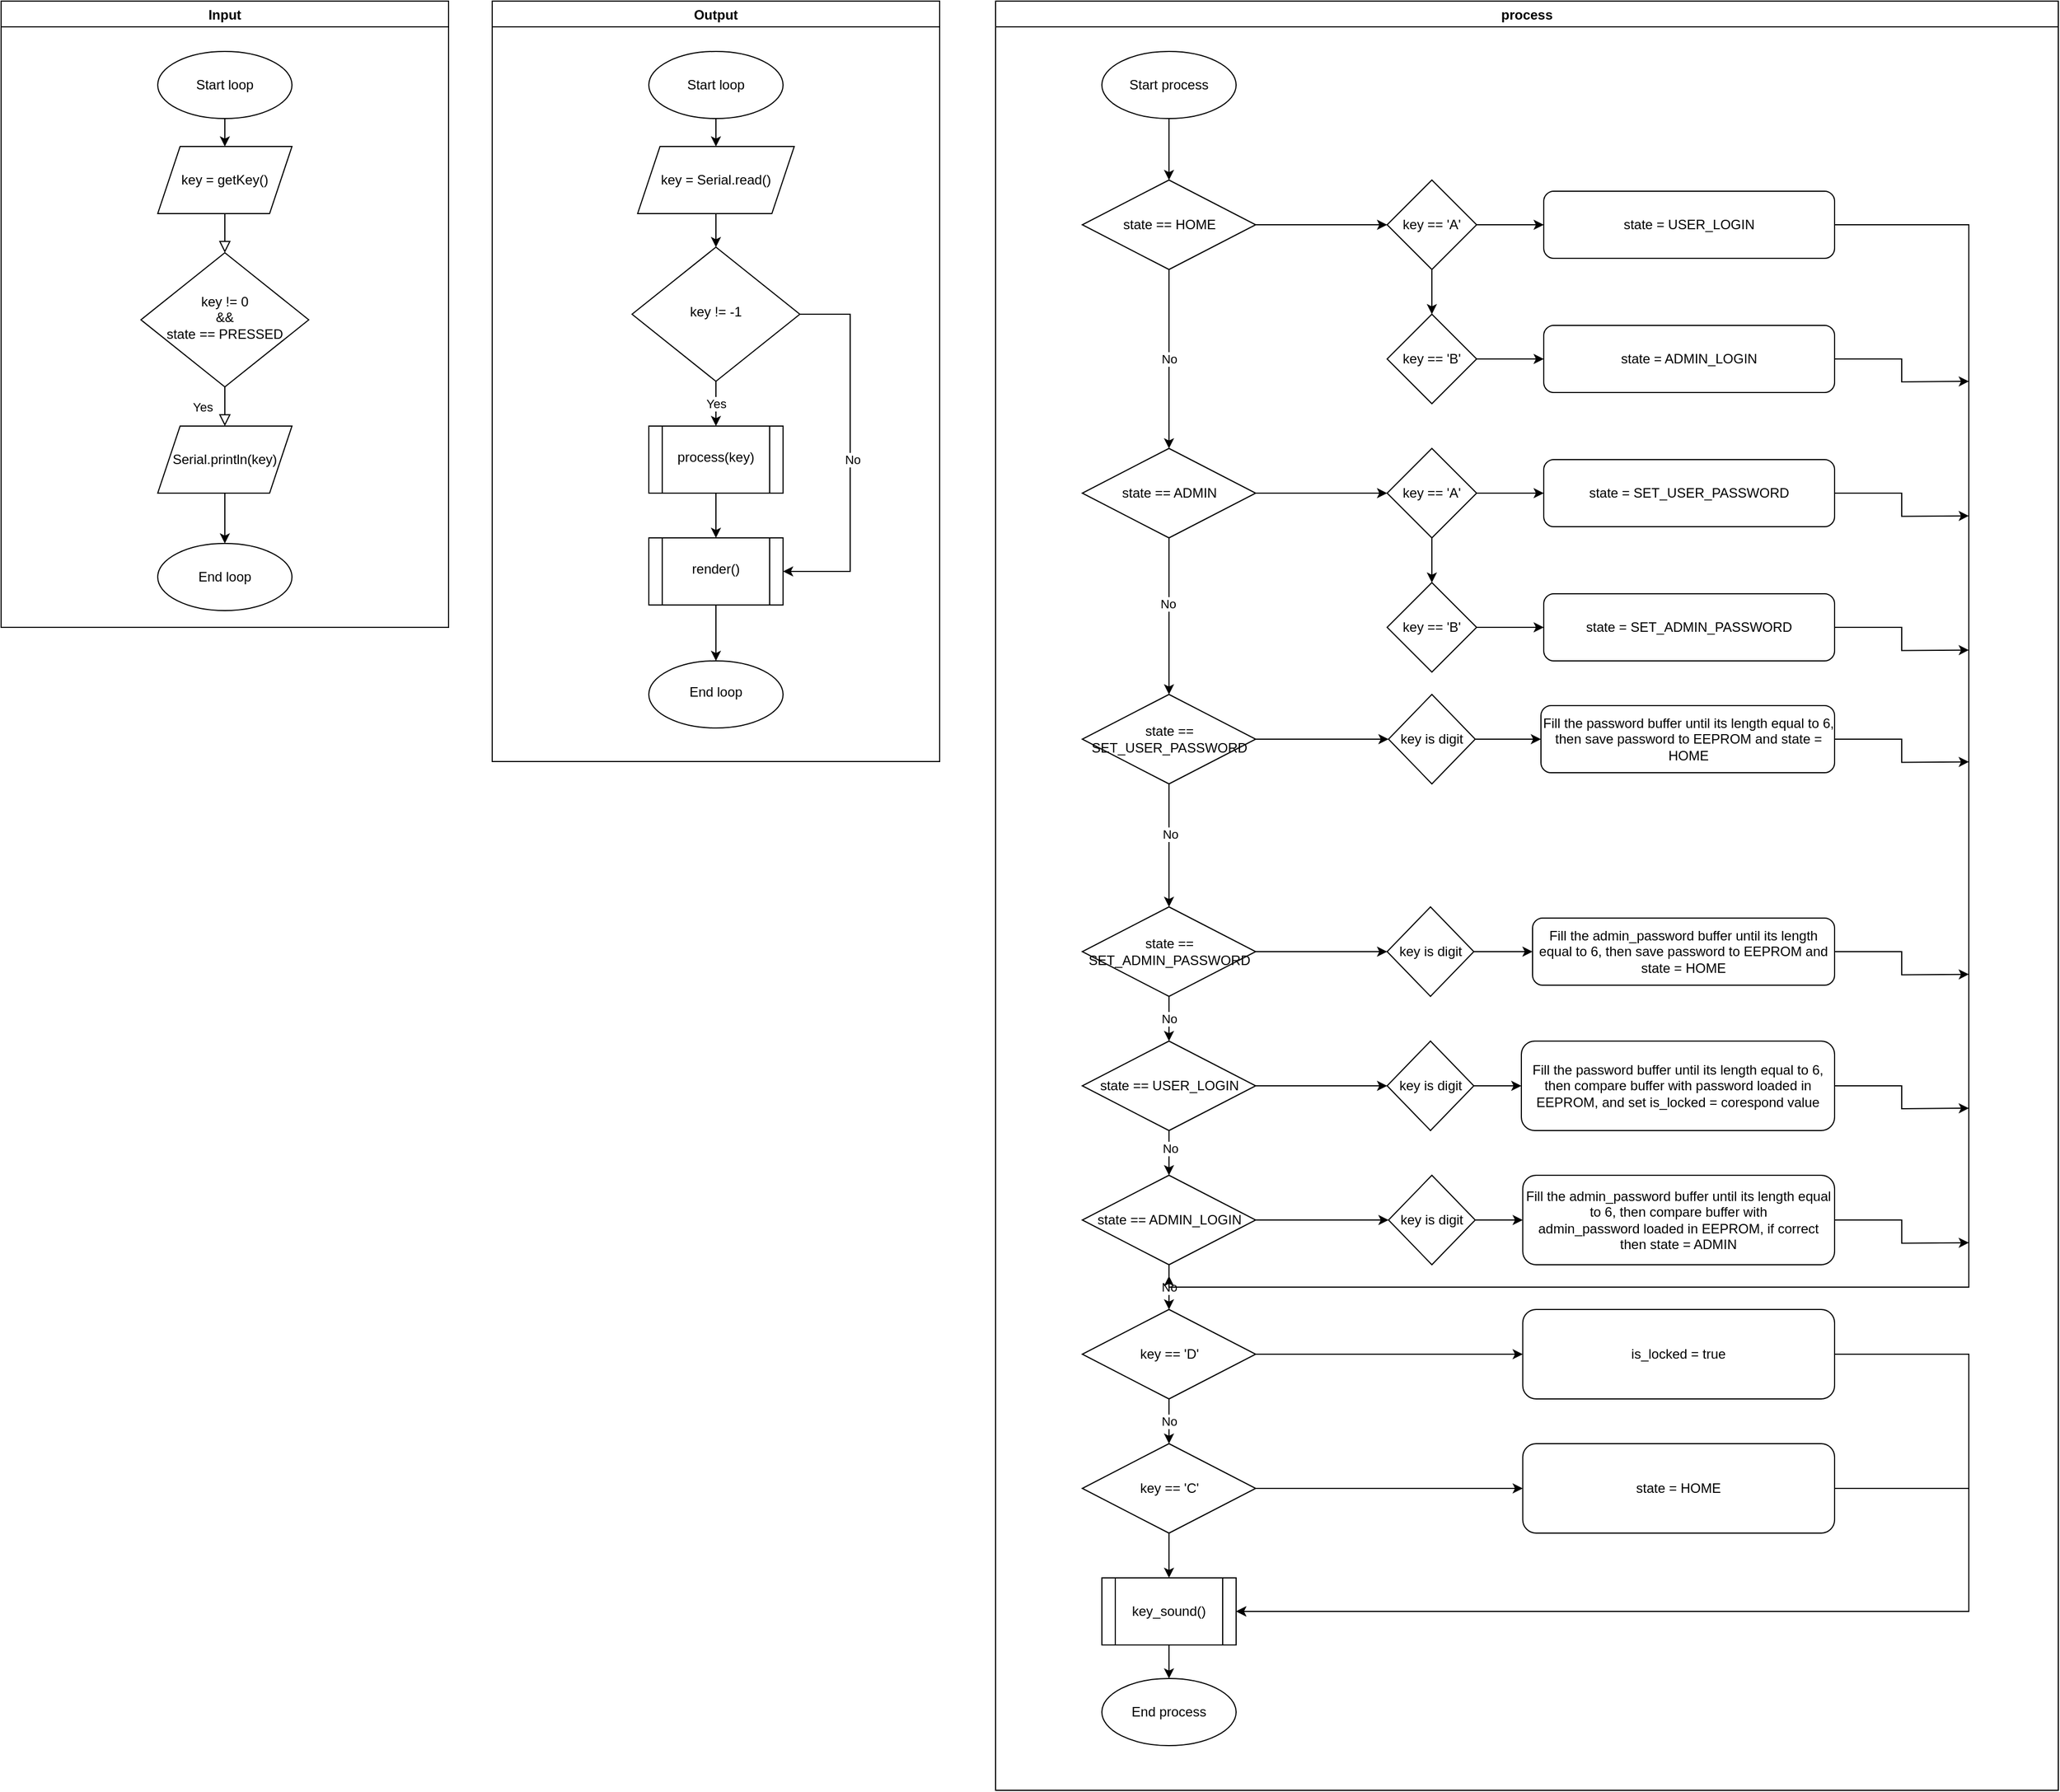 <mxfile version="20.1.1" type="device"><diagram id="C5RBs43oDa-KdzZeNtuy" name="Page-1"><mxGraphModel dx="2370" dy="1257" grid="1" gridSize="10" guides="1" tooltips="1" connect="1" arrows="1" fold="1" page="1" pageScale="1" pageWidth="827" pageHeight="1169" math="0" shadow="0"><root><mxCell id="WIyWlLk6GJQsqaUBKTNV-0"/><mxCell id="WIyWlLk6GJQsqaUBKTNV-1" parent="WIyWlLk6GJQsqaUBKTNV-0"/><mxCell id="LrnB_yoFQKCO_u9nAum5-11" value="Input" style="swimlane;" vertex="1" parent="WIyWlLk6GJQsqaUBKTNV-1"><mxGeometry x="41" y="40" width="400" height="560" as="geometry"><mxRectangle x="40" y="40" width="70" height="30" as="alternateBounds"/></mxGeometry></mxCell><mxCell id="WIyWlLk6GJQsqaUBKTNV-4" value="Yes" style="rounded=0;html=1;jettySize=auto;orthogonalLoop=1;fontSize=11;endArrow=block;endFill=0;endSize=8;strokeWidth=1;shadow=0;labelBackgroundColor=none;edgeStyle=orthogonalEdgeStyle;" parent="LrnB_yoFQKCO_u9nAum5-11" source="WIyWlLk6GJQsqaUBKTNV-6" target="LrnB_yoFQKCO_u9nAum5-34" edge="1"><mxGeometry y="20" relative="1" as="geometry"><mxPoint as="offset"/><mxPoint x="200" y="385" as="targetPoint"/><Array as="points"/></mxGeometry></mxCell><mxCell id="WIyWlLk6GJQsqaUBKTNV-6" value="key != 0 &lt;br&gt;&amp;amp;&amp;amp;&lt;br&gt;state == PRESSED" style="rhombus;whiteSpace=wrap;html=1;shadow=0;fontFamily=Helvetica;fontSize=12;align=center;strokeWidth=1;spacing=6;spacingTop=-4;" parent="LrnB_yoFQKCO_u9nAum5-11" vertex="1"><mxGeometry x="125" y="225" width="150" height="120" as="geometry"/></mxCell><mxCell id="WIyWlLk6GJQsqaUBKTNV-2" value="" style="rounded=0;html=1;jettySize=auto;orthogonalLoop=1;fontSize=11;endArrow=block;endFill=0;endSize=8;strokeWidth=1;shadow=0;labelBackgroundColor=none;edgeStyle=orthogonalEdgeStyle;exitX=0.5;exitY=1;exitDx=0;exitDy=0;" parent="LrnB_yoFQKCO_u9nAum5-11" source="LrnB_yoFQKCO_u9nAum5-33" target="WIyWlLk6GJQsqaUBKTNV-6" edge="1"><mxGeometry relative="1" as="geometry"><mxPoint x="200" y="185" as="sourcePoint"/></mxGeometry></mxCell><mxCell id="LrnB_yoFQKCO_u9nAum5-4" value="End loop" style="ellipse;whiteSpace=wrap;html=1;rounded=1;" vertex="1" parent="LrnB_yoFQKCO_u9nAum5-11"><mxGeometry x="140" y="485" width="120" height="60" as="geometry"/></mxCell><mxCell id="LrnB_yoFQKCO_u9nAum5-5" value="" style="edgeStyle=orthogonalEdgeStyle;rounded=0;orthogonalLoop=1;jettySize=auto;html=1;exitX=0.5;exitY=1;exitDx=0;exitDy=0;" edge="1" parent="LrnB_yoFQKCO_u9nAum5-11" source="LrnB_yoFQKCO_u9nAum5-34" target="LrnB_yoFQKCO_u9nAum5-4"><mxGeometry relative="1" as="geometry"><mxPoint x="200" y="445" as="sourcePoint"/></mxGeometry></mxCell><mxCell id="LrnB_yoFQKCO_u9nAum5-9" style="edgeStyle=orthogonalEdgeStyle;rounded=0;orthogonalLoop=1;jettySize=auto;html=1;exitX=0.5;exitY=1;exitDx=0;exitDy=0;entryX=0.5;entryY=0;entryDx=0;entryDy=0;" edge="1" parent="LrnB_yoFQKCO_u9nAum5-11" source="LrnB_yoFQKCO_u9nAum5-6" target="LrnB_yoFQKCO_u9nAum5-33"><mxGeometry relative="1" as="geometry"><mxPoint x="200" y="145" as="targetPoint"/></mxGeometry></mxCell><mxCell id="LrnB_yoFQKCO_u9nAum5-6" value="Start loop" style="ellipse;whiteSpace=wrap;html=1;rounded=1;glass=0;strokeWidth=1;shadow=0;" vertex="1" parent="LrnB_yoFQKCO_u9nAum5-11"><mxGeometry x="140" y="45" width="120" height="60" as="geometry"/></mxCell><mxCell id="LrnB_yoFQKCO_u9nAum5-33" value="key = getKey()" style="shape=parallelogram;perimeter=parallelogramPerimeter;whiteSpace=wrap;html=1;fixedSize=1;" vertex="1" parent="LrnB_yoFQKCO_u9nAum5-11"><mxGeometry x="140" y="130" width="120" height="60" as="geometry"/></mxCell><mxCell id="LrnB_yoFQKCO_u9nAum5-34" value="Serial.println(key)" style="shape=parallelogram;perimeter=parallelogramPerimeter;whiteSpace=wrap;html=1;fixedSize=1;" vertex="1" parent="LrnB_yoFQKCO_u9nAum5-11"><mxGeometry x="140" y="380" width="120" height="60" as="geometry"/></mxCell><mxCell id="LrnB_yoFQKCO_u9nAum5-13" value="Output" style="swimlane;" vertex="1" parent="WIyWlLk6GJQsqaUBKTNV-1"><mxGeometry x="480" y="40" width="400" height="680" as="geometry"/></mxCell><mxCell id="LrnB_yoFQKCO_u9nAum5-40" value="" style="edgeStyle=orthogonalEdgeStyle;rounded=0;orthogonalLoop=1;jettySize=auto;html=1;" edge="1" parent="LrnB_yoFQKCO_u9nAum5-13" source="LrnB_yoFQKCO_u9nAum5-14" target="LrnB_yoFQKCO_u9nAum5-39"><mxGeometry relative="1" as="geometry"/></mxCell><mxCell id="LrnB_yoFQKCO_u9nAum5-14" value="Start loop" style="ellipse;whiteSpace=wrap;html=1;rounded=1;glass=0;strokeWidth=1;shadow=0;" vertex="1" parent="LrnB_yoFQKCO_u9nAum5-13"><mxGeometry x="140" y="45" width="120" height="60" as="geometry"/></mxCell><mxCell id="LrnB_yoFQKCO_u9nAum5-22" value="Yes" style="edgeStyle=orthogonalEdgeStyle;rounded=0;orthogonalLoop=1;jettySize=auto;html=1;" edge="1" parent="LrnB_yoFQKCO_u9nAum5-13" source="LrnB_yoFQKCO_u9nAum5-19" target="LrnB_yoFQKCO_u9nAum5-21"><mxGeometry relative="1" as="geometry"/></mxCell><mxCell id="LrnB_yoFQKCO_u9nAum5-27" style="edgeStyle=orthogonalEdgeStyle;rounded=0;orthogonalLoop=1;jettySize=auto;html=1;exitX=1;exitY=0.5;exitDx=0;exitDy=0;entryX=1;entryY=0.5;entryDx=0;entryDy=0;" edge="1" parent="LrnB_yoFQKCO_u9nAum5-13" source="LrnB_yoFQKCO_u9nAum5-19" target="LrnB_yoFQKCO_u9nAum5-23"><mxGeometry relative="1" as="geometry"><Array as="points"><mxPoint x="320" y="280"/><mxPoint x="320" y="510"/></Array></mxGeometry></mxCell><mxCell id="LrnB_yoFQKCO_u9nAum5-28" value="No" style="edgeLabel;html=1;align=center;verticalAlign=middle;resizable=0;points=[];" vertex="1" connectable="0" parent="LrnB_yoFQKCO_u9nAum5-27"><mxGeometry x="-0.122" y="2" relative="1" as="geometry"><mxPoint y="28" as="offset"/></mxGeometry></mxCell><mxCell id="LrnB_yoFQKCO_u9nAum5-19" value="key != -1" style="rhombus;whiteSpace=wrap;html=1;shadow=0;fontFamily=Helvetica;fontSize=12;align=center;strokeWidth=1;spacing=6;spacingTop=-4;" vertex="1" parent="LrnB_yoFQKCO_u9nAum5-13"><mxGeometry x="125" y="220" width="150" height="120" as="geometry"/></mxCell><mxCell id="LrnB_yoFQKCO_u9nAum5-24" value="" style="edgeStyle=orthogonalEdgeStyle;rounded=0;orthogonalLoop=1;jettySize=auto;html=1;" edge="1" parent="LrnB_yoFQKCO_u9nAum5-13" source="LrnB_yoFQKCO_u9nAum5-21" target="LrnB_yoFQKCO_u9nAum5-23"><mxGeometry relative="1" as="geometry"/></mxCell><mxCell id="LrnB_yoFQKCO_u9nAum5-21" value="process(key)" style="shape=process;whiteSpace=wrap;html=1;backgroundOutline=1;shadow=0;strokeWidth=1;spacing=6;spacingTop=-4;" vertex="1" parent="LrnB_yoFQKCO_u9nAum5-13"><mxGeometry x="140" y="380" width="120" height="60" as="geometry"/></mxCell><mxCell id="LrnB_yoFQKCO_u9nAum5-23" value="render()" style="shape=process;whiteSpace=wrap;html=1;backgroundOutline=1;shadow=0;strokeWidth=1;spacing=6;spacingTop=-4;" vertex="1" parent="LrnB_yoFQKCO_u9nAum5-13"><mxGeometry x="140" y="480" width="120" height="60" as="geometry"/></mxCell><mxCell id="LrnB_yoFQKCO_u9nAum5-25" value="End loop" style="ellipse;whiteSpace=wrap;html=1;shadow=0;strokeWidth=1;spacing=6;spacingTop=-4;" vertex="1" parent="LrnB_yoFQKCO_u9nAum5-13"><mxGeometry x="140" y="590" width="120" height="60" as="geometry"/></mxCell><mxCell id="LrnB_yoFQKCO_u9nAum5-26" value="" style="edgeStyle=orthogonalEdgeStyle;rounded=0;orthogonalLoop=1;jettySize=auto;html=1;" edge="1" parent="LrnB_yoFQKCO_u9nAum5-13" source="LrnB_yoFQKCO_u9nAum5-23" target="LrnB_yoFQKCO_u9nAum5-25"><mxGeometry relative="1" as="geometry"/></mxCell><mxCell id="LrnB_yoFQKCO_u9nAum5-41" value="" style="edgeStyle=orthogonalEdgeStyle;rounded=0;orthogonalLoop=1;jettySize=auto;html=1;" edge="1" parent="LrnB_yoFQKCO_u9nAum5-13" source="LrnB_yoFQKCO_u9nAum5-39" target="LrnB_yoFQKCO_u9nAum5-19"><mxGeometry relative="1" as="geometry"/></mxCell><mxCell id="LrnB_yoFQKCO_u9nAum5-39" value="key = Serial.read()" style="shape=parallelogram;perimeter=parallelogramPerimeter;whiteSpace=wrap;html=1;fixedSize=1;" vertex="1" parent="LrnB_yoFQKCO_u9nAum5-13"><mxGeometry x="130" y="130" width="140" height="60" as="geometry"/></mxCell><mxCell id="LrnB_yoFQKCO_u9nAum5-29" value="process" style="swimlane;" vertex="1" parent="WIyWlLk6GJQsqaUBKTNV-1"><mxGeometry x="930" y="40" width="950" height="1600" as="geometry"/></mxCell><mxCell id="LrnB_yoFQKCO_u9nAum5-43" value="" style="edgeStyle=orthogonalEdgeStyle;rounded=0;orthogonalLoop=1;jettySize=auto;html=1;" edge="1" parent="LrnB_yoFQKCO_u9nAum5-29" source="LrnB_yoFQKCO_u9nAum5-30" target="LrnB_yoFQKCO_u9nAum5-42"><mxGeometry relative="1" as="geometry"/></mxCell><mxCell id="LrnB_yoFQKCO_u9nAum5-30" value="Start process" style="ellipse;whiteSpace=wrap;html=1;rounded=1;glass=0;strokeWidth=1;shadow=0;" vertex="1" parent="LrnB_yoFQKCO_u9nAum5-29"><mxGeometry x="95" y="45" width="120" height="60" as="geometry"/></mxCell><mxCell id="LrnB_yoFQKCO_u9nAum5-51" value="No" style="edgeStyle=orthogonalEdgeStyle;rounded=0;orthogonalLoop=1;jettySize=auto;html=1;" edge="1" parent="LrnB_yoFQKCO_u9nAum5-29" source="LrnB_yoFQKCO_u9nAum5-42" target="LrnB_yoFQKCO_u9nAum5-46"><mxGeometry relative="1" as="geometry"/></mxCell><mxCell id="LrnB_yoFQKCO_u9nAum5-69" value="" style="edgeStyle=orthogonalEdgeStyle;rounded=0;orthogonalLoop=1;jettySize=auto;html=1;" edge="1" parent="LrnB_yoFQKCO_u9nAum5-29" source="LrnB_yoFQKCO_u9nAum5-42" target="LrnB_yoFQKCO_u9nAum5-68"><mxGeometry relative="1" as="geometry"/></mxCell><mxCell id="LrnB_yoFQKCO_u9nAum5-42" value="state == HOME" style="rhombus;whiteSpace=wrap;html=1;" vertex="1" parent="LrnB_yoFQKCO_u9nAum5-29"><mxGeometry x="77.5" y="160" width="155" height="80" as="geometry"/></mxCell><mxCell id="LrnB_yoFQKCO_u9nAum5-52" value="" style="edgeStyle=orthogonalEdgeStyle;rounded=0;orthogonalLoop=1;jettySize=auto;html=1;" edge="1" parent="LrnB_yoFQKCO_u9nAum5-29" source="LrnB_yoFQKCO_u9nAum5-46" target="LrnB_yoFQKCO_u9nAum5-47"><mxGeometry relative="1" as="geometry"/></mxCell><mxCell id="LrnB_yoFQKCO_u9nAum5-56" value="No" style="edgeLabel;html=1;align=center;verticalAlign=middle;resizable=0;points=[];" vertex="1" connectable="0" parent="LrnB_yoFQKCO_u9nAum5-52"><mxGeometry x="-0.167" y="-1" relative="1" as="geometry"><mxPoint as="offset"/></mxGeometry></mxCell><mxCell id="LrnB_yoFQKCO_u9nAum5-154" value="" style="edgeStyle=orthogonalEdgeStyle;rounded=0;orthogonalLoop=1;jettySize=auto;html=1;" edge="1" parent="LrnB_yoFQKCO_u9nAum5-29" source="LrnB_yoFQKCO_u9nAum5-46" target="LrnB_yoFQKCO_u9nAum5-149"><mxGeometry relative="1" as="geometry"/></mxCell><mxCell id="LrnB_yoFQKCO_u9nAum5-46" value="state == ADMIN" style="rhombus;whiteSpace=wrap;html=1;" vertex="1" parent="LrnB_yoFQKCO_u9nAum5-29"><mxGeometry x="77.5" y="400" width="155" height="80" as="geometry"/></mxCell><mxCell id="LrnB_yoFQKCO_u9nAum5-53" value="" style="edgeStyle=orthogonalEdgeStyle;rounded=0;orthogonalLoop=1;jettySize=auto;html=1;exitX=0.5;exitY=1;exitDx=0;exitDy=0;" edge="1" parent="LrnB_yoFQKCO_u9nAum5-29" source="LrnB_yoFQKCO_u9nAum5-47" target="LrnB_yoFQKCO_u9nAum5-48"><mxGeometry relative="1" as="geometry"><mxPoint x="155" y="790" as="sourcePoint"/></mxGeometry></mxCell><mxCell id="LrnB_yoFQKCO_u9nAum5-57" value="No" style="edgeLabel;html=1;align=center;verticalAlign=middle;resizable=0;points=[];" vertex="1" connectable="0" parent="LrnB_yoFQKCO_u9nAum5-53"><mxGeometry x="-0.183" y="1" relative="1" as="geometry"><mxPoint as="offset"/></mxGeometry></mxCell><mxCell id="LrnB_yoFQKCO_u9nAum5-200" value="" style="edgeStyle=orthogonalEdgeStyle;rounded=0;orthogonalLoop=1;jettySize=auto;html=1;" edge="1" parent="LrnB_yoFQKCO_u9nAum5-29" source="LrnB_yoFQKCO_u9nAum5-47" target="LrnB_yoFQKCO_u9nAum5-199"><mxGeometry relative="1" as="geometry"/></mxCell><mxCell id="LrnB_yoFQKCO_u9nAum5-47" value="state == SET_USER_PASSWORD" style="rhombus;whiteSpace=wrap;html=1;" vertex="1" parent="LrnB_yoFQKCO_u9nAum5-29"><mxGeometry x="77.5" y="620" width="155" height="80" as="geometry"/></mxCell><mxCell id="LrnB_yoFQKCO_u9nAum5-54" value="No" style="edgeStyle=orthogonalEdgeStyle;rounded=0;orthogonalLoop=1;jettySize=auto;html=1;" edge="1" parent="LrnB_yoFQKCO_u9nAum5-29" source="LrnB_yoFQKCO_u9nAum5-48" target="LrnB_yoFQKCO_u9nAum5-49"><mxGeometry relative="1" as="geometry"/></mxCell><mxCell id="LrnB_yoFQKCO_u9nAum5-252" value="" style="edgeStyle=orthogonalEdgeStyle;rounded=0;orthogonalLoop=1;jettySize=auto;html=1;" edge="1" parent="LrnB_yoFQKCO_u9nAum5-29" source="LrnB_yoFQKCO_u9nAum5-48" target="LrnB_yoFQKCO_u9nAum5-250"><mxGeometry relative="1" as="geometry"/></mxCell><mxCell id="LrnB_yoFQKCO_u9nAum5-48" value="state == SET_ADMIN_PASSWORD" style="rhombus;whiteSpace=wrap;html=1;" vertex="1" parent="LrnB_yoFQKCO_u9nAum5-29"><mxGeometry x="77.5" y="810" width="155" height="80" as="geometry"/></mxCell><mxCell id="LrnB_yoFQKCO_u9nAum5-55" value="" style="edgeStyle=orthogonalEdgeStyle;rounded=0;orthogonalLoop=1;jettySize=auto;html=1;" edge="1" parent="LrnB_yoFQKCO_u9nAum5-29" source="LrnB_yoFQKCO_u9nAum5-49" target="LrnB_yoFQKCO_u9nAum5-50"><mxGeometry relative="1" as="geometry"/></mxCell><mxCell id="LrnB_yoFQKCO_u9nAum5-58" value="No" style="edgeLabel;html=1;align=center;verticalAlign=middle;resizable=0;points=[];" vertex="1" connectable="0" parent="LrnB_yoFQKCO_u9nAum5-55"><mxGeometry x="-0.2" y="1" relative="1" as="geometry"><mxPoint as="offset"/></mxGeometry></mxCell><mxCell id="LrnB_yoFQKCO_u9nAum5-257" value="" style="edgeStyle=orthogonalEdgeStyle;rounded=0;orthogonalLoop=1;jettySize=auto;html=1;" edge="1" parent="LrnB_yoFQKCO_u9nAum5-29" source="LrnB_yoFQKCO_u9nAum5-49" target="LrnB_yoFQKCO_u9nAum5-256"><mxGeometry relative="1" as="geometry"/></mxCell><mxCell id="LrnB_yoFQKCO_u9nAum5-49" value="state == USER_LOGIN" style="rhombus;whiteSpace=wrap;html=1;" vertex="1" parent="LrnB_yoFQKCO_u9nAum5-29"><mxGeometry x="77.5" y="930" width="155" height="80" as="geometry"/></mxCell><mxCell id="LrnB_yoFQKCO_u9nAum5-60" value="No" style="edgeStyle=orthogonalEdgeStyle;rounded=0;orthogonalLoop=1;jettySize=auto;html=1;" edge="1" parent="LrnB_yoFQKCO_u9nAum5-29" source="LrnB_yoFQKCO_u9nAum5-50" target="LrnB_yoFQKCO_u9nAum5-59"><mxGeometry relative="1" as="geometry"/></mxCell><mxCell id="LrnB_yoFQKCO_u9nAum5-263" value="" style="edgeStyle=orthogonalEdgeStyle;rounded=0;orthogonalLoop=1;jettySize=auto;html=1;" edge="1" parent="LrnB_yoFQKCO_u9nAum5-29" source="LrnB_yoFQKCO_u9nAum5-50" target="LrnB_yoFQKCO_u9nAum5-261"><mxGeometry relative="1" as="geometry"/></mxCell><mxCell id="LrnB_yoFQKCO_u9nAum5-50" value="state == ADMIN_LOGIN" style="rhombus;whiteSpace=wrap;html=1;" vertex="1" parent="LrnB_yoFQKCO_u9nAum5-29"><mxGeometry x="77.5" y="1050" width="155" height="80" as="geometry"/></mxCell><mxCell id="LrnB_yoFQKCO_u9nAum5-62" value="No" style="edgeStyle=orthogonalEdgeStyle;rounded=0;orthogonalLoop=1;jettySize=auto;html=1;" edge="1" parent="LrnB_yoFQKCO_u9nAum5-29" source="LrnB_yoFQKCO_u9nAum5-59" target="LrnB_yoFQKCO_u9nAum5-61"><mxGeometry relative="1" as="geometry"/></mxCell><mxCell id="LrnB_yoFQKCO_u9nAum5-59" value="key == 'D'" style="rhombus;whiteSpace=wrap;html=1;" vertex="1" parent="LrnB_yoFQKCO_u9nAum5-29"><mxGeometry x="77.5" y="1170" width="155" height="80" as="geometry"/></mxCell><mxCell id="LrnB_yoFQKCO_u9nAum5-65" value="" style="edgeStyle=orthogonalEdgeStyle;rounded=0;orthogonalLoop=1;jettySize=auto;html=1;" edge="1" parent="LrnB_yoFQKCO_u9nAum5-29" source="LrnB_yoFQKCO_u9nAum5-61" target="LrnB_yoFQKCO_u9nAum5-64"><mxGeometry relative="1" as="geometry"/></mxCell><mxCell id="LrnB_yoFQKCO_u9nAum5-61" value="key == 'C'" style="rhombus;whiteSpace=wrap;html=1;" vertex="1" parent="LrnB_yoFQKCO_u9nAum5-29"><mxGeometry x="77.5" y="1290" width="155" height="80" as="geometry"/></mxCell><mxCell id="LrnB_yoFQKCO_u9nAum5-67" value="" style="edgeStyle=orthogonalEdgeStyle;rounded=0;orthogonalLoop=1;jettySize=auto;html=1;" edge="1" parent="LrnB_yoFQKCO_u9nAum5-29" source="LrnB_yoFQKCO_u9nAum5-64" target="LrnB_yoFQKCO_u9nAum5-66"><mxGeometry relative="1" as="geometry"/></mxCell><mxCell id="LrnB_yoFQKCO_u9nAum5-64" value="key_sound()" style="shape=process;whiteSpace=wrap;html=1;backgroundOutline=1;" vertex="1" parent="LrnB_yoFQKCO_u9nAum5-29"><mxGeometry x="95" y="1410" width="120" height="60" as="geometry"/></mxCell><mxCell id="LrnB_yoFQKCO_u9nAum5-66" value="End process" style="ellipse;whiteSpace=wrap;html=1;" vertex="1" parent="LrnB_yoFQKCO_u9nAum5-29"><mxGeometry x="95" y="1500" width="120" height="60" as="geometry"/></mxCell><mxCell id="LrnB_yoFQKCO_u9nAum5-71" value="" style="edgeStyle=orthogonalEdgeStyle;rounded=0;orthogonalLoop=1;jettySize=auto;html=1;" edge="1" parent="LrnB_yoFQKCO_u9nAum5-29" source="LrnB_yoFQKCO_u9nAum5-68" target="LrnB_yoFQKCO_u9nAum5-70"><mxGeometry relative="1" as="geometry"/></mxCell><mxCell id="LrnB_yoFQKCO_u9nAum5-73" value="" style="edgeStyle=orthogonalEdgeStyle;rounded=0;orthogonalLoop=1;jettySize=auto;html=1;" edge="1" parent="LrnB_yoFQKCO_u9nAum5-29" source="LrnB_yoFQKCO_u9nAum5-68" target="LrnB_yoFQKCO_u9nAum5-72"><mxGeometry relative="1" as="geometry"/></mxCell><mxCell id="LrnB_yoFQKCO_u9nAum5-68" value="key == 'A'" style="rhombus;whiteSpace=wrap;html=1;" vertex="1" parent="LrnB_yoFQKCO_u9nAum5-29"><mxGeometry x="350" y="160" width="80" height="80" as="geometry"/></mxCell><mxCell id="LrnB_yoFQKCO_u9nAum5-77" style="edgeStyle=orthogonalEdgeStyle;rounded=0;orthogonalLoop=1;jettySize=auto;html=1;exitX=1;exitY=0.5;exitDx=0;exitDy=0;" edge="1" parent="LrnB_yoFQKCO_u9nAum5-29" source="LrnB_yoFQKCO_u9nAum5-70"><mxGeometry relative="1" as="geometry"><mxPoint x="155" y="1140" as="targetPoint"/><Array as="points"><mxPoint x="870" y="200"/><mxPoint x="870" y="1150"/><mxPoint x="155" y="1150"/></Array></mxGeometry></mxCell><mxCell id="LrnB_yoFQKCO_u9nAum5-70" value="state = USER_LOGIN" style="rounded=1;whiteSpace=wrap;html=1;" vertex="1" parent="LrnB_yoFQKCO_u9nAum5-29"><mxGeometry x="490" y="170" width="260" height="60" as="geometry"/></mxCell><mxCell id="LrnB_yoFQKCO_u9nAum5-75" value="" style="edgeStyle=orthogonalEdgeStyle;rounded=0;orthogonalLoop=1;jettySize=auto;html=1;" edge="1" parent="LrnB_yoFQKCO_u9nAum5-29" source="LrnB_yoFQKCO_u9nAum5-72" target="LrnB_yoFQKCO_u9nAum5-74"><mxGeometry relative="1" as="geometry"/></mxCell><mxCell id="LrnB_yoFQKCO_u9nAum5-72" value="key == 'B'" style="rhombus;whiteSpace=wrap;html=1;" vertex="1" parent="LrnB_yoFQKCO_u9nAum5-29"><mxGeometry x="350" y="280" width="80" height="80" as="geometry"/></mxCell><mxCell id="LrnB_yoFQKCO_u9nAum5-74" value="state = ADMIN_LOGIN" style="rounded=1;whiteSpace=wrap;html=1;" vertex="1" parent="LrnB_yoFQKCO_u9nAum5-29"><mxGeometry x="490" y="290" width="260" height="60" as="geometry"/></mxCell><mxCell id="LrnB_yoFQKCO_u9nAum5-147" value="" style="edgeStyle=orthogonalEdgeStyle;rounded=0;orthogonalLoop=1;jettySize=auto;html=1;" edge="1" source="LrnB_yoFQKCO_u9nAum5-149" target="LrnB_yoFQKCO_u9nAum5-150" parent="LrnB_yoFQKCO_u9nAum5-29"><mxGeometry relative="1" as="geometry"/></mxCell><mxCell id="LrnB_yoFQKCO_u9nAum5-148" value="" style="edgeStyle=orthogonalEdgeStyle;rounded=0;orthogonalLoop=1;jettySize=auto;html=1;" edge="1" source="LrnB_yoFQKCO_u9nAum5-149" target="LrnB_yoFQKCO_u9nAum5-152" parent="LrnB_yoFQKCO_u9nAum5-29"><mxGeometry relative="1" as="geometry"/></mxCell><mxCell id="LrnB_yoFQKCO_u9nAum5-149" value="key == 'A'" style="rhombus;whiteSpace=wrap;html=1;" vertex="1" parent="LrnB_yoFQKCO_u9nAum5-29"><mxGeometry x="350" y="400" width="80" height="80" as="geometry"/></mxCell><mxCell id="LrnB_yoFQKCO_u9nAum5-150" value="state = SET_USER_PASSWORD" style="rounded=1;whiteSpace=wrap;html=1;" vertex="1" parent="LrnB_yoFQKCO_u9nAum5-29"><mxGeometry x="490" y="410" width="260" height="60" as="geometry"/></mxCell><mxCell id="LrnB_yoFQKCO_u9nAum5-151" value="" style="edgeStyle=orthogonalEdgeStyle;rounded=0;orthogonalLoop=1;jettySize=auto;html=1;" edge="1" source="LrnB_yoFQKCO_u9nAum5-152" target="LrnB_yoFQKCO_u9nAum5-153" parent="LrnB_yoFQKCO_u9nAum5-29"><mxGeometry relative="1" as="geometry"/></mxCell><mxCell id="LrnB_yoFQKCO_u9nAum5-152" value="key == 'B'" style="rhombus;whiteSpace=wrap;html=1;" vertex="1" parent="LrnB_yoFQKCO_u9nAum5-29"><mxGeometry x="350" y="520" width="80" height="80" as="geometry"/></mxCell><mxCell id="LrnB_yoFQKCO_u9nAum5-153" value="state = SET_ADMIN_PASSWORD" style="rounded=1;whiteSpace=wrap;html=1;" vertex="1" parent="LrnB_yoFQKCO_u9nAum5-29"><mxGeometry x="490" y="530" width="260" height="60" as="geometry"/></mxCell><mxCell id="LrnB_yoFQKCO_u9nAum5-202" value="" style="edgeStyle=orthogonalEdgeStyle;rounded=0;orthogonalLoop=1;jettySize=auto;html=1;" edge="1" parent="LrnB_yoFQKCO_u9nAum5-29" source="LrnB_yoFQKCO_u9nAum5-199" target="LrnB_yoFQKCO_u9nAum5-201"><mxGeometry relative="1" as="geometry"/></mxCell><mxCell id="LrnB_yoFQKCO_u9nAum5-199" value="key is digit" style="rhombus;whiteSpace=wrap;html=1;" vertex="1" parent="LrnB_yoFQKCO_u9nAum5-29"><mxGeometry x="351.25" y="620" width="77.5" height="80" as="geometry"/></mxCell><mxCell id="LrnB_yoFQKCO_u9nAum5-201" value="Fill the password buffer until its length equal to 6, then save password to EEPROM and state = HOME" style="rounded=1;whiteSpace=wrap;html=1;" vertex="1" parent="LrnB_yoFQKCO_u9nAum5-29"><mxGeometry x="487.5" y="630" width="262.5" height="60" as="geometry"/></mxCell><mxCell id="LrnB_yoFQKCO_u9nAum5-253" value="" style="edgeStyle=orthogonalEdgeStyle;rounded=0;orthogonalLoop=1;jettySize=auto;html=1;" edge="1" parent="LrnB_yoFQKCO_u9nAum5-29" source="LrnB_yoFQKCO_u9nAum5-250" target="LrnB_yoFQKCO_u9nAum5-251"><mxGeometry relative="1" as="geometry"/></mxCell><mxCell id="LrnB_yoFQKCO_u9nAum5-250" value="key is digit" style="rhombus;whiteSpace=wrap;html=1;" vertex="1" parent="LrnB_yoFQKCO_u9nAum5-29"><mxGeometry x="350" y="810" width="77.5" height="80" as="geometry"/></mxCell><mxCell id="LrnB_yoFQKCO_u9nAum5-251" value="Fill the admin_password buffer until its length equal to 6, then save password to EEPROM and state = HOME" style="rounded=1;whiteSpace=wrap;html=1;" vertex="1" parent="LrnB_yoFQKCO_u9nAum5-29"><mxGeometry x="480" y="820" width="270" height="60" as="geometry"/></mxCell><mxCell id="LrnB_yoFQKCO_u9nAum5-259" value="" style="edgeStyle=orthogonalEdgeStyle;rounded=0;orthogonalLoop=1;jettySize=auto;html=1;" edge="1" parent="LrnB_yoFQKCO_u9nAum5-29" source="LrnB_yoFQKCO_u9nAum5-256" target="LrnB_yoFQKCO_u9nAum5-258"><mxGeometry relative="1" as="geometry"/></mxCell><mxCell id="LrnB_yoFQKCO_u9nAum5-256" value="key is digit" style="rhombus;whiteSpace=wrap;html=1;" vertex="1" parent="LrnB_yoFQKCO_u9nAum5-29"><mxGeometry x="350" y="930" width="77.5" height="80" as="geometry"/></mxCell><mxCell id="LrnB_yoFQKCO_u9nAum5-258" value="Fill the password buffer until its length equal to 6, then compare buffer with password loaded in EEPROM, and set is_locked = corespond value" style="rounded=1;whiteSpace=wrap;html=1;" vertex="1" parent="LrnB_yoFQKCO_u9nAum5-29"><mxGeometry x="470" y="930" width="280" height="80" as="geometry"/></mxCell><mxCell id="LrnB_yoFQKCO_u9nAum5-264" value="" style="edgeStyle=orthogonalEdgeStyle;rounded=0;orthogonalLoop=1;jettySize=auto;html=1;" edge="1" parent="LrnB_yoFQKCO_u9nAum5-29" source="LrnB_yoFQKCO_u9nAum5-261" target="LrnB_yoFQKCO_u9nAum5-262"><mxGeometry relative="1" as="geometry"/></mxCell><mxCell id="LrnB_yoFQKCO_u9nAum5-261" value="key is digit" style="rhombus;whiteSpace=wrap;html=1;" vertex="1" parent="LrnB_yoFQKCO_u9nAum5-29"><mxGeometry x="351.25" y="1050" width="77.5" height="80" as="geometry"/></mxCell><mxCell id="LrnB_yoFQKCO_u9nAum5-262" value="Fill the admin_password buffer until its length equal to 6, then compare buffer with admin_password&amp;nbsp;loaded in EEPROM, if correct then state = ADMIN" style="rounded=1;whiteSpace=wrap;html=1;" vertex="1" parent="LrnB_yoFQKCO_u9nAum5-29"><mxGeometry x="471.25" y="1050" width="278.75" height="80" as="geometry"/></mxCell><mxCell id="LrnB_yoFQKCO_u9nAum5-266" value="is_locked = true" style="rounded=1;whiteSpace=wrap;html=1;" vertex="1" parent="LrnB_yoFQKCO_u9nAum5-29"><mxGeometry x="471.25" y="1170" width="278.75" height="80" as="geometry"/></mxCell><mxCell id="LrnB_yoFQKCO_u9nAum5-269" value="state = HOME" style="rounded=1;whiteSpace=wrap;html=1;" vertex="1" parent="LrnB_yoFQKCO_u9nAum5-29"><mxGeometry x="471.25" y="1290" width="278.75" height="80" as="geometry"/></mxCell><mxCell id="LrnB_yoFQKCO_u9nAum5-270" style="edgeStyle=orthogonalEdgeStyle;rounded=0;orthogonalLoop=1;jettySize=auto;html=1;exitX=1;exitY=0.5;exitDx=0;exitDy=0;entryX=1;entryY=0.5;entryDx=0;entryDy=0;" edge="1" parent="LrnB_yoFQKCO_u9nAum5-29" source="LrnB_yoFQKCO_u9nAum5-269" target="LrnB_yoFQKCO_u9nAum5-64"><mxGeometry relative="1" as="geometry"><mxPoint x="870" y="1350.286" as="targetPoint"/><Array as="points"><mxPoint x="870" y="1330"/><mxPoint x="870" y="1440"/></Array></mxGeometry></mxCell><mxCell id="LrnB_yoFQKCO_u9nAum5-268" style="edgeStyle=orthogonalEdgeStyle;rounded=0;orthogonalLoop=1;jettySize=auto;html=1;exitX=1;exitY=0.5;exitDx=0;exitDy=0;entryX=1;entryY=0.5;entryDx=0;entryDy=0;" edge="1" parent="LrnB_yoFQKCO_u9nAum5-29" source="LrnB_yoFQKCO_u9nAum5-266" target="LrnB_yoFQKCO_u9nAum5-64"><mxGeometry relative="1" as="geometry"><mxPoint x="870" y="1230.286" as="targetPoint"/><Array as="points"><mxPoint x="870" y="1210"/><mxPoint x="870" y="1440"/></Array></mxGeometry></mxCell><mxCell id="LrnB_yoFQKCO_u9nAum5-271" style="edgeStyle=orthogonalEdgeStyle;rounded=0;orthogonalLoop=1;jettySize=auto;html=1;exitX=1;exitY=0.5;exitDx=0;exitDy=0;entryX=0;entryY=0.5;entryDx=0;entryDy=0;" edge="1" parent="LrnB_yoFQKCO_u9nAum5-29" source="LrnB_yoFQKCO_u9nAum5-61" target="LrnB_yoFQKCO_u9nAum5-269"><mxGeometry relative="1" as="geometry"><mxPoint x="470" y="1350.286" as="targetPoint"/></mxGeometry></mxCell><mxCell id="LrnB_yoFQKCO_u9nAum5-267" style="edgeStyle=orthogonalEdgeStyle;rounded=0;orthogonalLoop=1;jettySize=auto;html=1;exitX=1;exitY=0.5;exitDx=0;exitDy=0;entryX=0;entryY=0.5;entryDx=0;entryDy=0;" edge="1" parent="LrnB_yoFQKCO_u9nAum5-29" source="LrnB_yoFQKCO_u9nAum5-59" target="LrnB_yoFQKCO_u9nAum5-266"><mxGeometry relative="1" as="geometry"><mxPoint x="470" y="1230.286" as="targetPoint"/></mxGeometry></mxCell><mxCell id="LrnB_yoFQKCO_u9nAum5-78" style="edgeStyle=orthogonalEdgeStyle;rounded=0;orthogonalLoop=1;jettySize=auto;html=1;exitX=1;exitY=0.5;exitDx=0;exitDy=0;" edge="1" parent="WIyWlLk6GJQsqaUBKTNV-1" source="LrnB_yoFQKCO_u9nAum5-74"><mxGeometry relative="1" as="geometry"><mxPoint x="1800" y="380" as="targetPoint"/></mxGeometry></mxCell><mxCell id="LrnB_yoFQKCO_u9nAum5-155" style="edgeStyle=orthogonalEdgeStyle;rounded=0;orthogonalLoop=1;jettySize=auto;html=1;exitX=1;exitY=0.5;exitDx=0;exitDy=0;" edge="1" parent="WIyWlLk6GJQsqaUBKTNV-1" source="LrnB_yoFQKCO_u9nAum5-150"><mxGeometry relative="1" as="geometry"><mxPoint x="1800" y="500.333" as="targetPoint"/></mxGeometry></mxCell><mxCell id="LrnB_yoFQKCO_u9nAum5-156" style="edgeStyle=orthogonalEdgeStyle;rounded=0;orthogonalLoop=1;jettySize=auto;html=1;exitX=1;exitY=0.5;exitDx=0;exitDy=0;" edge="1" parent="WIyWlLk6GJQsqaUBKTNV-1" source="LrnB_yoFQKCO_u9nAum5-153"><mxGeometry relative="1" as="geometry"><mxPoint x="1800" y="620.333" as="targetPoint"/></mxGeometry></mxCell><mxCell id="LrnB_yoFQKCO_u9nAum5-203" style="edgeStyle=orthogonalEdgeStyle;rounded=0;orthogonalLoop=1;jettySize=auto;html=1;exitX=1;exitY=0.5;exitDx=0;exitDy=0;" edge="1" parent="WIyWlLk6GJQsqaUBKTNV-1" source="LrnB_yoFQKCO_u9nAum5-201"><mxGeometry relative="1" as="geometry"><mxPoint x="1800" y="720.286" as="targetPoint"/></mxGeometry></mxCell><mxCell id="LrnB_yoFQKCO_u9nAum5-254" style="edgeStyle=orthogonalEdgeStyle;rounded=0;orthogonalLoop=1;jettySize=auto;html=1;exitX=1;exitY=0.5;exitDx=0;exitDy=0;" edge="1" parent="WIyWlLk6GJQsqaUBKTNV-1" source="LrnB_yoFQKCO_u9nAum5-251"><mxGeometry relative="1" as="geometry"><mxPoint x="1800" y="910.286" as="targetPoint"/></mxGeometry></mxCell><mxCell id="LrnB_yoFQKCO_u9nAum5-260" style="edgeStyle=orthogonalEdgeStyle;rounded=0;orthogonalLoop=1;jettySize=auto;html=1;" edge="1" parent="WIyWlLk6GJQsqaUBKTNV-1" source="LrnB_yoFQKCO_u9nAum5-258"><mxGeometry relative="1" as="geometry"><mxPoint x="1800" y="1030" as="targetPoint"/></mxGeometry></mxCell><mxCell id="LrnB_yoFQKCO_u9nAum5-265" style="edgeStyle=orthogonalEdgeStyle;rounded=0;orthogonalLoop=1;jettySize=auto;html=1;exitX=1;exitY=0.5;exitDx=0;exitDy=0;" edge="1" parent="WIyWlLk6GJQsqaUBKTNV-1" source="LrnB_yoFQKCO_u9nAum5-262"><mxGeometry relative="1" as="geometry"><mxPoint x="1800" y="1150.286" as="targetPoint"/></mxGeometry></mxCell></root></mxGraphModel></diagram></mxfile>